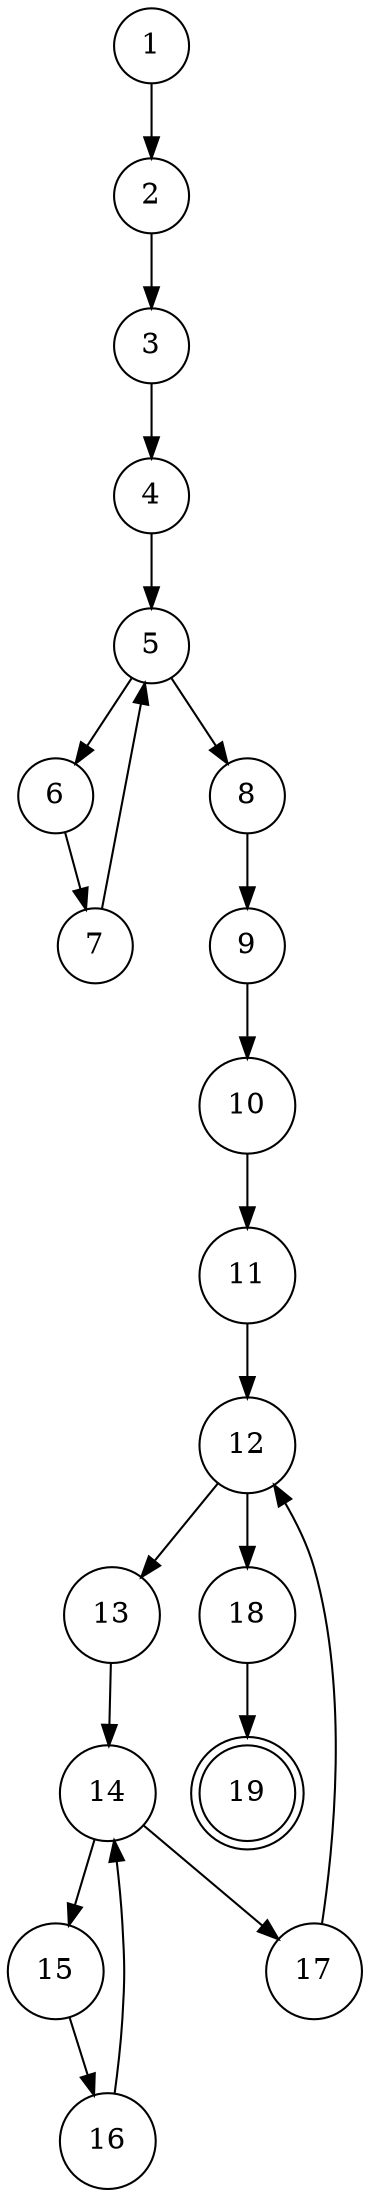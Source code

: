 digraph cfg{
node [shape = doublecircle] 19;
node [shape = circle];
/* definition of h_a at 1 */
/* definition of h_b at 1 */
/* definition of i at 4 */
/* definition of i at 4 */
/* definition of d_a at 8 */
/* definition of num_block at 8 */
/* definition of num_thread at 8 */
/* definition of h_b at 10 */
/* definition of i at 11 */
/* definition of i at 11 */
/* definition of j at 13 */
/* definition of j at 13 */
/* definition of argc at 1 */
/* definition of argv at 1 */
/* definition of N at 1 */
/* definition of mode at 1 */
/* definition of size at 1 */
/* definition of gridsize at 8 */
/* definition of blocksize at 8 */
/* cusage of N at 1 */
/* cusage of N at 1 */
/* cusage of size at 1 */
/* cusage of size at 1 */
/* cusage of d_a at 2 */
/* cusage of size at 2 */
/* cusage of d_b at 3 */
/* cusage of size at 3 */
/* cusage of N at 5 */
/* cusage of N at 5 */
/* cusage of i at 7 */
/* cusage of h_a at 6 */
/* cusage of i at 6 */
/* cusage of d_b at 8 */
/* cusage of size at 8 */
/* cusage of num_block at 8 */
/* cusage of num_thread at 8 */
/* cusage of num_block at 8 */
/* cusage of num_block at 8 */
/* cusage of num_thread at 8 */
/* cusage of num_thread at 8 */
/* cusage of gridsize at 9 */
/* cusage of blocksize at 9 */
/* cusage of i at 17 */
/* cusage of j at 16 */
/* cusage of h_b at 15 */
/* cusage of i at 15 */
/* cusage of N at 15 */
/* cusage of j at 15 */
/* cusage of d_a at 18 */
/* cusage of d_b at 19 */
/* cusage of h_a at 19 */
/* cusage of h_b at 19 */
/* pusage of i at 5 */
/* pusage of i at 5 */
/* pusage of i at 12 */
/* pusage of i at 12 */
/* pusage of N at 12 */
/* pusage of N at 12 */
/* pusage of j at 14 */
/* pusage of j at 14 */
/* pusage of N at 14 */
/* pusage of N at 14 */
/* syncNode at 2 */
/* syncNode at 3 */
/* syncNode at 8 */
/* syncNode at 9 */
/* syncNode at 10 */
/* syncNode at 18 */
/* syncNode at 19 */
/* susage of d_a at 9 */
/* susage of d_b at 9 */
/* susage of N at 9 */
/* susage of mode at 9 */
/* m_send.1 of d_a at 9 */
/* m_send.1 of d_b at 9 */
/* m_send.1 of N at 9 */
/* m_send.1 of mode at 9 */
/* m_recv.1 of d_a at 10 */
/* m_recv.1 of d_b at 10 */
1 -> 2;
2 -> 3;
3 -> 4;
4 -> 5;
5 -> 6;
6 -> 7;
7 -> 5;
5 -> 8;
8 -> 9;
9 -> 10;
10 -> 11;
11 -> 12;
12 -> 13;
13 -> 14;
14 -> 15;
15 -> 16;
16 -> 14;
14 -> 17;
17 -> 12;
12 -> 18;
18 -> 19;
}